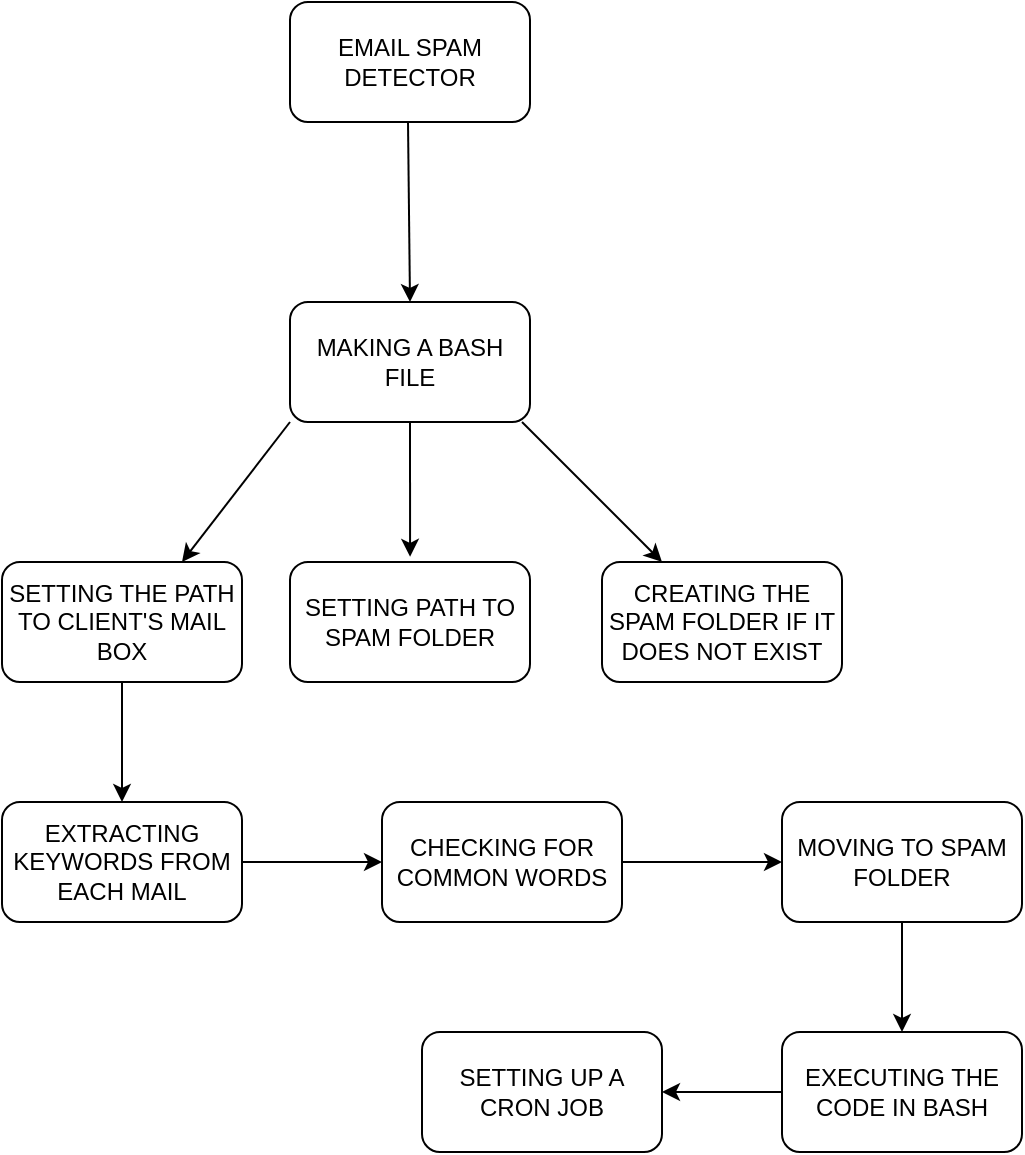 <mxfile version="24.0.5" type="google">
  <diagram name="Page-1" id="3bgu_79M6y_17_FGwu1P">
    <mxGraphModel dx="1518" dy="669" grid="1" gridSize="10" guides="1" tooltips="1" connect="1" arrows="1" fold="1" page="1" pageScale="1" pageWidth="827" pageHeight="1169" math="0" shadow="0">
      <root>
        <mxCell id="0" />
        <mxCell id="1" parent="0" />
        <mxCell id="EgqqCZmeLukIfzgyi-0M-1" value="EMAIL SPAM DETECTOR" style="rounded=1;whiteSpace=wrap;html=1;" vertex="1" parent="1">
          <mxGeometry x="354" y="40" width="120" height="60" as="geometry" />
        </mxCell>
        <mxCell id="EgqqCZmeLukIfzgyi-0M-2" value="" style="endArrow=classic;html=1;rounded=0;exitX=0.447;exitY=1.05;exitDx=0;exitDy=0;exitPerimeter=0;entryX=0.5;entryY=0;entryDx=0;entryDy=0;" edge="1" parent="1" target="EgqqCZmeLukIfzgyi-0M-3">
          <mxGeometry width="50" height="50" relative="1" as="geometry">
            <mxPoint x="413.0" y="100" as="sourcePoint" />
            <mxPoint x="413.36" y="177" as="targetPoint" />
          </mxGeometry>
        </mxCell>
        <mxCell id="EgqqCZmeLukIfzgyi-0M-3" value="MAKING A BASH FILE" style="rounded=1;whiteSpace=wrap;html=1;" vertex="1" parent="1">
          <mxGeometry x="354" y="190" width="120" height="60" as="geometry" />
        </mxCell>
        <mxCell id="EgqqCZmeLukIfzgyi-0M-4" value="" style="endArrow=classic;html=1;rounded=0;" edge="1" parent="1" target="EgqqCZmeLukIfzgyi-0M-5">
          <mxGeometry width="50" height="50" relative="1" as="geometry">
            <mxPoint x="470.0" y="250" as="sourcePoint" />
            <mxPoint x="510" y="300" as="targetPoint" />
          </mxGeometry>
        </mxCell>
        <mxCell id="EgqqCZmeLukIfzgyi-0M-5" value="CREATING THE SPAM FOLDER IF IT DOES NOT EXIST" style="rounded=1;whiteSpace=wrap;html=1;" vertex="1" parent="1">
          <mxGeometry x="510" y="320" width="120" height="60" as="geometry" />
        </mxCell>
        <mxCell id="EgqqCZmeLukIfzgyi-0M-6" value="" style="endArrow=classic;html=1;rounded=0;exitX=0.433;exitY=1.043;exitDx=0;exitDy=0;exitPerimeter=0;" edge="1" parent="1">
          <mxGeometry width="50" height="50" relative="1" as="geometry">
            <mxPoint x="414.0" y="250.0" as="sourcePoint" />
            <mxPoint x="414.04" y="317.42" as="targetPoint" />
          </mxGeometry>
        </mxCell>
        <mxCell id="EgqqCZmeLukIfzgyi-0M-7" value="SETTING PATH TO SPAM FOLDER" style="rounded=1;whiteSpace=wrap;html=1;" vertex="1" parent="1">
          <mxGeometry x="354" y="320" width="120" height="60" as="geometry" />
        </mxCell>
        <mxCell id="EgqqCZmeLukIfzgyi-0M-8" value="" style="endArrow=classic;html=1;rounded=0;" edge="1" parent="1">
          <mxGeometry width="50" height="50" relative="1" as="geometry">
            <mxPoint x="354" y="250" as="sourcePoint" />
            <mxPoint x="300" y="320" as="targetPoint" />
          </mxGeometry>
        </mxCell>
        <mxCell id="EgqqCZmeLukIfzgyi-0M-9" value="SETTING THE PATH TO CLIENT&#39;S MAIL BOX" style="rounded=1;whiteSpace=wrap;html=1;" vertex="1" parent="1">
          <mxGeometry x="210" y="320" width="120" height="60" as="geometry" />
        </mxCell>
        <mxCell id="EgqqCZmeLukIfzgyi-0M-11" value="" style="endArrow=classic;html=1;rounded=0;exitX=0.5;exitY=1;exitDx=0;exitDy=0;" edge="1" parent="1" source="EgqqCZmeLukIfzgyi-0M-9">
          <mxGeometry width="50" height="50" relative="1" as="geometry">
            <mxPoint x="240" y="490" as="sourcePoint" />
            <mxPoint x="270" y="440" as="targetPoint" />
          </mxGeometry>
        </mxCell>
        <mxCell id="EgqqCZmeLukIfzgyi-0M-12" value="EXTRACTING KEYWORDS FROM EACH MAIL" style="rounded=1;whiteSpace=wrap;html=1;" vertex="1" parent="1">
          <mxGeometry x="210" y="440" width="120" height="60" as="geometry" />
        </mxCell>
        <mxCell id="EgqqCZmeLukIfzgyi-0M-13" value="" style="endArrow=classic;html=1;rounded=0;" edge="1" parent="1" target="EgqqCZmeLukIfzgyi-0M-14">
          <mxGeometry width="50" height="50" relative="1" as="geometry">
            <mxPoint x="330" y="470" as="sourcePoint" />
            <mxPoint x="400" y="470" as="targetPoint" />
          </mxGeometry>
        </mxCell>
        <mxCell id="EgqqCZmeLukIfzgyi-0M-14" value="CHECKING FOR COMMON WORDS" style="rounded=1;whiteSpace=wrap;html=1;" vertex="1" parent="1">
          <mxGeometry x="400" y="440" width="120" height="60" as="geometry" />
        </mxCell>
        <mxCell id="EgqqCZmeLukIfzgyi-0M-15" value="" style="endArrow=classic;html=1;rounded=0;" edge="1" parent="1" target="EgqqCZmeLukIfzgyi-0M-16">
          <mxGeometry width="50" height="50" relative="1" as="geometry">
            <mxPoint x="520" y="470" as="sourcePoint" />
            <mxPoint x="590" y="470" as="targetPoint" />
          </mxGeometry>
        </mxCell>
        <mxCell id="EgqqCZmeLukIfzgyi-0M-16" value="MOVING TO SPAM FOLDER" style="rounded=1;whiteSpace=wrap;html=1;" vertex="1" parent="1">
          <mxGeometry x="600" y="440" width="120" height="60" as="geometry" />
        </mxCell>
        <mxCell id="EgqqCZmeLukIfzgyi-0M-17" value="" style="endArrow=classic;html=1;rounded=0;" edge="1" parent="1" target="EgqqCZmeLukIfzgyi-0M-18">
          <mxGeometry width="50" height="50" relative="1" as="geometry">
            <mxPoint x="660" y="500" as="sourcePoint" />
            <mxPoint x="660" y="560" as="targetPoint" />
          </mxGeometry>
        </mxCell>
        <mxCell id="EgqqCZmeLukIfzgyi-0M-18" value="EXECUTING THE CODE IN BASH" style="rounded=1;whiteSpace=wrap;html=1;" vertex="1" parent="1">
          <mxGeometry x="600" y="555" width="120" height="60" as="geometry" />
        </mxCell>
        <mxCell id="EgqqCZmeLukIfzgyi-0M-19" value="" style="endArrow=classic;html=1;rounded=0;exitX=0;exitY=0.5;exitDx=0;exitDy=0;" edge="1" parent="1" source="EgqqCZmeLukIfzgyi-0M-18">
          <mxGeometry width="50" height="50" relative="1" as="geometry">
            <mxPoint x="530" y="590" as="sourcePoint" />
            <mxPoint x="540" y="585" as="targetPoint" />
          </mxGeometry>
        </mxCell>
        <mxCell id="EgqqCZmeLukIfzgyi-0M-20" value="SETTING UP A CRON JOB" style="rounded=1;whiteSpace=wrap;html=1;" vertex="1" parent="1">
          <mxGeometry x="420" y="555" width="120" height="60" as="geometry" />
        </mxCell>
      </root>
    </mxGraphModel>
  </diagram>
</mxfile>
